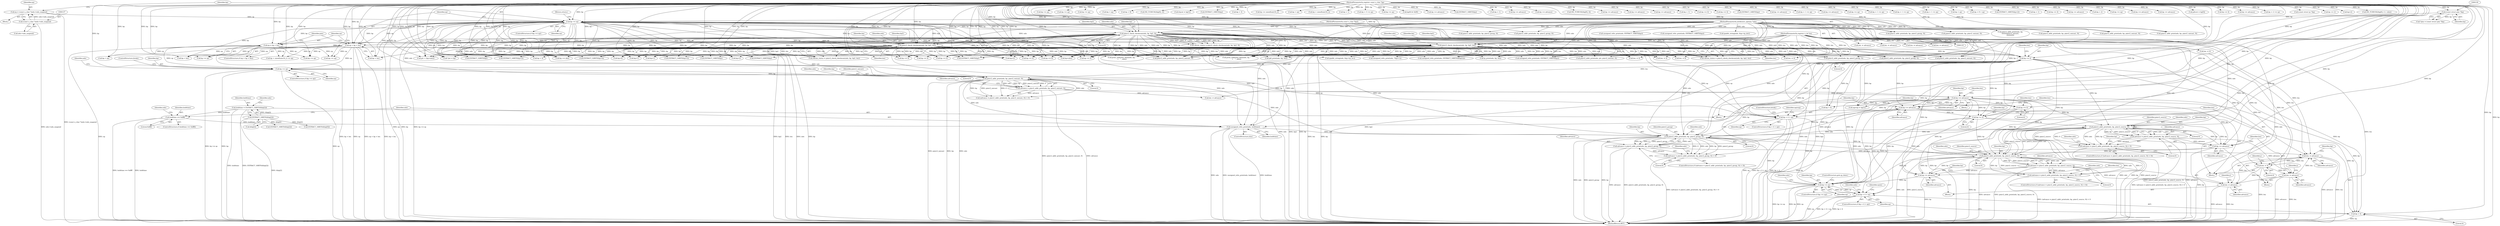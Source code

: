 digraph "0_tcpdump_6fca58f5f9c96749a575f52e20598ad43f5bdf30@pointer" {
"1000867" [label="(Call,bp += advance)"];
"1000853" [label="(Call,advance = pimv2_addr_print(ndo, bp, pimv2_group, 0))"];
"1000855" [label="(Call,pimv2_addr_print(ndo, bp, pimv2_group, 0))"];
"1000935" [label="(Call,pimv2_addr_print(ndo, bp, pimv2_source, 0))"];
"1000120" [label="(MethodParameterIn,netdissect_options *ndo)"];
"1000907" [label="(Call,bp += 4)"];
"1000121" [label="(MethodParameterIn,register const u_char *bp)"];
"1000728" [label="(Call,bp += 4)"];
"1000221" [label="(Call,pimv2_check_checksum(ndo, bp, bp2, len))"];
"1000209" [label="(Call,pimv2_check_checksum(ndo, bp, bp2, 8))"];
"1000142" [label="(Call,bp >= ep)"];
"1000129" [label="(Call,(const struct pim *)bp)"];
"1000134" [label="(Call,ep = (const u_char *)ndo->ndo_snapend)"];
"1000136" [label="(Call,(const u_char *)ndo->ndo_snapend)"];
"1000123" [label="(MethodParameterIn,const u_char *bp2)"];
"1000122" [label="(MethodParameterIn,register u_int len)"];
"1000230" [label="(Call,pimv2_check_checksum(ndo, bp, bp2, len))"];
"1000767" [label="(Call,bp += advance)"];
"1000753" [label="(Call,advance = pimv2_addr_print(ndo, bp, pimv2_unicast, 0))"];
"1000755" [label="(Call,pimv2_addr_print(ndo, bp, pimv2_unicast, 0))"];
"1000743" [label="(Call,bp >= ep)"];
"1000147" [label="(Call,ep > bp + len)"];
"1000152" [label="(Call,ep = bp + len)"];
"1000867" [label="(Call,bp += advance)"];
"1000947" [label="(Call,bp += advance)"];
"1000933" [label="(Call,advance = pimv2_addr_print(ndo, bp, pimv2_source, 0))"];
"1000975" [label="(Call,pimv2_addr_print(ndo, bp, pimv2_source, 0))"];
"1000987" [label="(Call,bp += advance)"];
"1000973" [label="(Call,advance = pimv2_addr_print(ndo, bp, pimv2_source, 0))"];
"1000819" [label="(Call,unsigned_relts_print(ndo, holdtime))"];
"1000811" [label="(Call,holdtime == 0xffff)"];
"1000785" [label="(Call,holdtime = EXTRACT_16BITS(&bp[2]))"];
"1000787" [label="(Call,EXTRACT_16BITS(&bp[2]))"];
"1000839" [label="(Call,bp >= ep)"];
"1000822" [label="(Call,bp += 4)"];
"1000874" [label="(Call,bp + 4 > ep)"];
"1000774" [label="(Call,bp + 4 > ep)"];
"1000852" [label="(Call,(advance = pimv2_addr_print(ndo, bp, pimv2_group, 0)) < 0)"];
"1000875" [label="(Call,bp + 4)"];
"1000932" [label="(Call,(advance = pimv2_addr_print(ndo, bp, pimv2_source, 0)) < 0)"];
"1000972" [label="(Call,(advance = pimv2_addr_print(ndo, bp, pimv2_source, 0)) < 0)"];
"1000990" [label="(Call,len -= advance)"];
"1000870" [label="(Call,len -= advance)"];
"1000910" [label="(Call,len -= 4)"];
"1000950" [label="(Call,len -= advance)"];
"1000668" [label="(Call,pimv2_addr_print(ndo, bp, pimv2_group, 0))"];
"1000404" [label="(Call,EXTRACT_32BITS(bp))"];
"1000939" [label="(Literal,0)"];
"1001418" [label="(Call,bp >= ep)"];
"1000811" [label="(Call,holdtime == 0xffff)"];
"1000228" [label="(Call,cksum_status = pimv2_check_checksum(ndo, bp, bp2, len))"];
"1000767" [label="(Call,bp += advance)"];
"1000810" [label="(ControlStructure,if (holdtime == 0xffff))"];
"1000778" [label="(Identifier,ep)"];
"1000142" [label="(Call,bp >= ep)"];
"1000566" [label="(Call,bp += olen)"];
"1000153" [label="(Identifier,ep)"];
"1000687" [label="(Call,bp >= ep)"];
"1001286" [label="(Call,bp >= ep)"];
"1000613" [label="(Call,ipaddr_string(ndo, &ip->ip_src))"];
"1000549" [label="(Call,print_unknown_data(ndo, bp, \"\n\t    \", olen))"];
"1001298" [label="(Call,pimv2_addr_print(ndo, bp, pimv2_unicast, 0))"];
"1000123" [label="(MethodParameterIn,const u_char *bp2)"];
"1000932" [label="(Call,(advance = pimv2_addr_print(ndo, bp, pimv2_source, 0)) < 0)"];
"1000462" [label="(Call,bp+1)"];
"1000839" [label="(Call,bp >= ep)"];
"1000909" [label="(Literal,4)"];
"1001167" [label="(Call,bp < ep)"];
"1000845" [label="(Identifier,ndo)"];
"1000266" [label="(Call,bp += 4)"];
"1000818" [label="(ControlStructure,else)"];
"1000591" [label="(Call,bp += 8)"];
"1000756" [label="(Identifier,ndo)"];
"1000813" [label="(Literal,0xffff)"];
"1000812" [label="(Identifier,holdtime)"];
"1000754" [label="(Identifier,advance)"];
"1000786" [label="(Identifier,holdtime)"];
"1000759" [label="(Literal,0)"];
"1000875" [label="(Call,bp + 4)"];
"1000785" [label="(Call,holdtime = EXTRACT_16BITS(&bp[2]))"];
"1000987" [label="(Call,bp += advance)"];
"1000886" [label="(Identifier,njoin)"];
"1000471" [label="(Call,unsigned_relts_print(ndo, *(bp+1)))"];
"1000858" [label="(Identifier,pimv2_group)"];
"1000992" [label="(Identifier,advance)"];
"1001066" [label="(Call,pimv2_addr_print(ndo, bp, pimv2_unicast, 0))"];
"1000513" [label="(Call,bp+olen)"];
"1001318" [label="(Call,bp + 8)"];
"1001555" [label="(Call,ND_TCHECK2(bp[0], 2))"];
"1001151" [label="(Call,frpcnt = bp[1])"];
"1000145" [label="(Return,return;)"];
"1001214" [label="(Call,unsigned_relts_print(ndo, EXTRACT_16BITS(bp)))"];
"1000746" [label="(ControlStructure,break;)"];
"1000947" [label="(Call,bp += advance)"];
"1000794" [label="(Identifier,ndo)"];
"1000962" [label="(Block,)"];
"1000824" [label="(Literal,4)"];
"1000978" [label="(Identifier,pimv2_source)"];
"1001016" [label="(Call,EXTRACT_16BITS(bp))"];
"1001398" [label="(Call,bp + 3)"];
"1001018" [label="(Call,bp += sizeof(uint16_t))"];
"1000212" [label="(Identifier,bp2)"];
"1001085" [label="(Call,bp < ep)"];
"1000821" [label="(Identifier,holdtime)"];
"1001005" [label="(Call,bp + sizeof(uint16_t))"];
"1000944" [label="(Identifier,ndo)"];
"1000867" [label="(Call,bp += advance)"];
"1000971" [label="(ControlStructure,if ((advance = pimv2_addr_print(ndo, bp, pimv2_source, 0)) < 0))"];
"1001517" [label="(Call,pimv2_addr_print(ndo, bp, pimv2_group, 0))"];
"1001200" [label="(Call,bp + 1)"];
"1000335" [label="(Call,EXTRACT_16BITS(bp))"];
"1000121" [label="(MethodParameterIn,register const u_char *bp)"];
"1001397" [label="(Call,bp + 3 >= ep)"];
"1000213" [label="(Literal,8)"];
"1000938" [label="(Identifier,pimv2_source)"];
"1001117" [label="(Call,bp >= ep)"];
"1001324" [label="(Call,bp[0] & 0x80)"];
"1000825" [label="(Call,len -= 4)"];
"1000210" [label="(Identifier,ndo)"];
"1000872" [label="(Identifier,advance)"];
"1000975" [label="(Call,pimv2_addr_print(ndo, bp, pimv2_source, 0))"];
"1000990" [label="(Call,len -= advance)"];
"1000868" [label="(Identifier,bp)"];
"1000760" [label="(Literal,0)"];
"1000951" [label="(Identifier,len)"];
"1001195" [label="(Call,bp += advance)"];
"1000922" [label="(Block,)"];
"1001216" [label="(Call,EXTRACT_16BITS(bp))"];
"1000141" [label="(ControlStructure,if (bp >= ep))"];
"1000770" [label="(Call,len -= advance)"];
"1000952" [label="(Identifier,advance)"];
"1000699" [label="(Call,pimv2_addr_print(ndo, bp, pimv2_unicast, 0))"];
"1000779" [label="(ControlStructure,break;)"];
"1000826" [label="(Identifier,len)"];
"1000948" [label="(Identifier,bp)"];
"1001383" [label="(Call,bp + 1)"];
"1000980" [label="(Literal,0)"];
"1001481" [label="(Call,bp += advance)"];
"1000744" [label="(Identifier,bp)"];
"1001282" [label="(Call,len -= advance)"];
"1000820" [label="(Identifier,ndo)"];
"1000129" [label="(Call,(const struct pim *)bp)"];
"1001251" [label="(Call,len -= 4)"];
"1000135" [label="(Identifier,ep)"];
"1000729" [label="(Identifier,bp)"];
"1000491" [label="(Call,bp+2)"];
"1000627" [label="(Call,ip_print(ndo, bp, len))"];
"1000787" [label="(Call,EXTRACT_16BITS(&bp[2]))"];
"1001279" [label="(Call,bp += advance)"];
"1000838" [label="(ControlStructure,if (bp >= ep))"];
"1000233" [label="(Identifier,bp2)"];
"1000219" [label="(Call,cksum_status = pimv2_check_checksum(ndo, bp, bp2, len))"];
"1000147" [label="(Call,ep > bp + len)"];
"1000232" [label="(Identifier,bp)"];
"1000936" [label="(Identifier,ndo)"];
"1000774" [label="(Call,bp + 4 > ep)"];
"1000209" [label="(Call,pimv2_check_checksum(ndo, bp, bp2, 8))"];
"1001360" [label="(Call,bp += 4)"];
"1001469" [label="(Call,pimv2_addr_print(ndo, bp, pimv2_group, 0))"];
"1000222" [label="(Identifier,ndo)"];
"1000991" [label="(Identifier,len)"];
"1000745" [label="(Identifier,ep)"];
"1000652" [label="(Call,len -= 4)"];
"1000768" [label="(Identifier,bp)"];
"1000274" [label="(Call,ND_TCHECK2(bp[0], 4))"];
"1000134" [label="(Call,ep = (const u_char *)ndo->ndo_snapend)"];
"1000711" [label="(Call,bp += advance)"];
"1000683" [label="(Call,len -= advance)"];
"1000984" [label="(Identifier,ndo)"];
"1001078" [label="(Call,bp += advance)"];
"1001506" [label="(Call,bp += advance)"];
"1001004" [label="(Call,bp + sizeof(uint16_t) >= ep)"];
"1000152" [label="(Call,ep = bp + len)"];
"1000575" [label="(Call,bp + 4)"];
"1001037" [label="(Call,bp + 1)"];
"1000721" [label="(Block,)"];
"1001586" [label="(MethodReturn,RET)"];
"1000207" [label="(Call,cksum_status = pimv2_check_checksum(ndo, bp, bp2, 8))"];
"1000910" [label="(Call,len -= 4)"];
"1000633" [label="(Call,ip6_print(ndo, bp, len))"];
"1001494" [label="(Call,pimv2_addr_print(ndo, bp, pimv2_unicast, 0))"];
"1001414" [label="(Call,bp += 4)"];
"1000730" [label="(Literal,4)"];
"1000961" [label="(Identifier,j)"];
"1001407" [label="(Call,unsigned_relts_print(ndo, EXTRACT_16BITS(&bp[2])))"];
"1000234" [label="(Identifier,len)"];
"1000757" [label="(Identifier,bp)"];
"1000823" [label="(Identifier,bp)"];
"1001238" [label="(Call,bp += 4)"];
"1000474" [label="(Call,bp+1)"];
"1000988" [label="(Identifier,bp)"];
"1000771" [label="(Identifier,len)"];
"1000507" [label="(Call,*ptr = bp)"];
"1000143" [label="(Identifier,bp)"];
"1001566" [label="(Call,EXTRACT_16BITS(bp))"];
"1001310" [label="(Call,bp += advance)"];
"1001199" [label="(Call,bp + 1 >= ep)"];
"1000775" [label="(Call,bp + 4)"];
"1001364" [label="(Call,bp >= ep)"];
"1001552" [label="(Call,bp += advance)"];
"1000921" [label="(Identifier,j)"];
"1001054" [label="(Call,bp >= ep)"];
"1000935" [label="(Call,pimv2_addr_print(ndo, bp, pimv2_source, 0))"];
"1000154" [label="(Call,bp + len)"];
"1000882" [label="(Identifier,ndo)"];
"1000656" [label="(Call,bp >= ep)"];
"1000781" [label="(Identifier,ngroup)"];
"1000856" [label="(Identifier,ndo)"];
"1000138" [label="(Call,ndo->ndo_snapend)"];
"1000588" [label="(Call,bp+4)"];
"1000860" [label="(Literal,0)"];
"1001564" [label="(Call,unsigned_relts_print(ndo, EXTRACT_16BITS(bp)))"];
"1000972" [label="(Call,(advance = pimv2_addr_print(ndo, bp, pimv2_source, 0)) < 0)"];
"1000853" [label="(Call,advance = pimv2_addr_print(ndo, bp, pimv2_group, 0))"];
"1000870" [label="(Call,len -= advance)"];
"1000873" [label="(ControlStructure,if (bp + 4 > ep))"];
"1000977" [label="(Identifier,bp)"];
"1000619" [label="(Call,ipaddr_string(ndo, &ip->ip_dst))"];
"1000270" [label="(Call,bp < ep)"];
"1001135" [label="(Call,bp + 1 >= ep)"];
"1001255" [label="(Call,bp >= ep)"];
"1000223" [label="(Identifier,bp)"];
"1000973" [label="(Call,advance = pimv2_addr_print(ndo, bp, pimv2_source, 0))"];
"1001313" [label="(Call,len -= advance)"];
"1000742" [label="(ControlStructure,if (bp >= ep))"];
"1000837" [label="(Block,)"];
"1000741" [label="(Block,)"];
"1000357" [label="(Call,EXTRACT_16BITS(bp))"];
"1000989" [label="(Identifier,advance)"];
"1001382" [label="(Call,bp + 1 >= ep)"];
"1000511" [label="(Call,ptr < (bp+olen))"];
"1000819" [label="(Call,unsigned_relts_print(ndo, holdtime))"];
"1000937" [label="(Identifier,bp)"];
"1000731" [label="(Call,len -= 4)"];
"1000149" [label="(Call,bp + len)"];
"1000211" [label="(Identifier,bp)"];
"1000907" [label="(Call,bp += 4)"];
"1000122" [label="(MethodParameterIn,register u_int len)"];
"1000479" [label="(Call,EXTRACT_16BITS(bp+2))"];
"1000758" [label="(Identifier,pimv2_unicast)"];
"1000933" [label="(Call,advance = pimv2_addr_print(ndo, bp, pimv2_source, 0))"];
"1000780" [label="(Call,ngroup = bp[1])"];
"1001036" [label="(Call,bp + 1 >= ep)"];
"1000333" [label="(Call,unsigned_relts_print(ndo, EXTRACT_16BITS(bp)))"];
"1000225" [label="(Identifier,len)"];
"1001101" [label="(Call,pimv2_addr_print(ndo, bp, pimv2_group, 0))"];
"1000231" [label="(Identifier,ndo)"];
"1000974" [label="(Identifier,advance)"];
"1000878" [label="(Identifier,ep)"];
"1000931" [label="(ControlStructure,if ((advance = pimv2_addr_print(ndo, bp, pimv2_source, 0)) < 0))"];
"1000127" [label="(Call,*pim = (const struct pim *)bp)"];
"1000859" [label="(Literal,0)"];
"1001453" [label="(Call,bp < ep)"];
"1000148" [label="(Identifier,ep)"];
"1001317" [label="(Call,bp + 8 > ep)"];
"1000949" [label="(Identifier,advance)"];
"1000587" [label="(Call,EXTRACT_32BITS(bp+4))"];
"1000146" [label="(ControlStructure,if (ep > bp + len))"];
"1000876" [label="(Identifier,bp)"];
"1000979" [label="(Literal,0)"];
"1000852" [label="(Call,(advance = pimv2_addr_print(ndo, bp, pimv2_group, 0)) < 0)"];
"1000490" [label="(Call,EXTRACT_16BITS(bp+2))"];
"1000361" [label="(Call,EXTRACT_16BITS(bp+2))"];
"1001136" [label="(Call,bp + 1)"];
"1001156" [label="(Call,bp += 4)"];
"1000594" [label="(Call,len -= 8)"];
"1000950" [label="(Call,len -= advance)"];
"1000816" [label="(Identifier,ndo)"];
"1000124" [label="(Block,)"];
"1000841" [label="(Identifier,ep)"];
"1000480" [label="(Call,bp+2)"];
"1000144" [label="(Identifier,ep)"];
"1000680" [label="(Call,bp += advance)"];
"1000894" [label="(Call,EXTRACT_16BITS(&bp[2]))"];
"1000851" [label="(ControlStructure,if ((advance = pimv2_addr_print(ndo, bp, pimv2_group, 0)) < 0))"];
"1000912" [label="(Literal,4)"];
"1000877" [label="(Literal,4)"];
"1000869" [label="(Identifier,advance)"];
"1000871" [label="(Identifier,len)"];
"1000855" [label="(Call,pimv2_addr_print(ndo, bp, pimv2_group, 0))"];
"1001220" [label="(Call,bp + 2)"];
"1000752" [label="(Call,(advance = pimv2_addr_print(ndo, bp, pimv2_unicast, 0)) < 0)"];
"1000136" [label="(Call,(const u_char *)ndo->ndo_snapend)"];
"1000769" [label="(Identifier,advance)"];
"1001023" [label="(Call,bp >= ep)"];
"1000840" [label="(Identifier,bp)"];
"1000874" [label="(Call,bp + 4 > ep)"];
"1000749" [label="(Identifier,ndo)"];
"1000857" [label="(Identifier,bp)"];
"1001529" [label="(Call,bp += advance)"];
"1001113" [label="(Call,bp += advance)"];
"1001183" [label="(Call,pimv2_addr_print(ndo, bp,\n\t\t\t\t\t\t\t\tpimv2_unicast,\n\t\t\t\t\t\t\t\t0))"];
"1000131" [label="(Identifier,bp)"];
"1000755" [label="(Call,pimv2_addr_print(ndo, bp, pimv2_unicast, 0))"];
"1000934" [label="(Identifier,advance)"];
"1001376" [label="(Call,pfxcnt = bp[0])"];
"1001540" [label="(Call,pimv2_addr_print(ndo, bp, pimv2_unicast, 0))"];
"1000221" [label="(Call,pimv2_check_checksum(ndo, bp, bp2, len))"];
"1000230" [label="(Call,pimv2_check_checksum(ndo, bp, bp2, len))"];
"1000864" [label="(Identifier,ndo)"];
"1000313" [label="(Call,bp += 4)"];
"1000728" [label="(Call,bp += 4)"];
"1000911" [label="(Identifier,len)"];
"1000940" [label="(Literal,0)"];
"1001442" [label="(Call,bp += advance)"];
"1000523" [label="(Call,pimv2_addr_print(ndo, ptr, pimv2_unicast, 0))"];
"1000788" [label="(Call,&bp[2])"];
"1001219" [label="(Call,bp + 2 >= ep)"];
"1000743" [label="(Call,bp >= ep)"];
"1000753" [label="(Call,advance = pimv2_addr_print(ndo, bp, pimv2_unicast, 0))"];
"1000561" [label="(Call,print_unknown_data(ndo, bp, \"\n\t    \", olen))"];
"1000732" [label="(Identifier,len)"];
"1000976" [label="(Identifier,ndo)"];
"1000908" [label="(Identifier,bp)"];
"1000120" [label="(MethodParameterIn,netdissect_options *ndo)"];
"1001430" [label="(Call,pimv2_addr_print(ndo, bp, pimv2_unicast, 0))"];
"1000842" [label="(ControlStructure,goto jp_done;)"];
"1000224" [label="(Identifier,bp2)"];
"1000773" [label="(ControlStructure,if (bp + 4 > ep))"];
"1000915" [label="(Identifier,j)"];
"1000599" [label="(Call,(const struct ip *)bp)"];
"1001267" [label="(Call,pimv2_addr_print(ndo, bp, pimv2_group, 0))"];
"1000159" [label="(Identifier,pim)"];
"1000714" [label="(Call,len -= advance)"];
"1000435" [label="(Call,EXTRACT_32BITS(bp))"];
"1000822" [label="(Call,bp += 4)"];
"1001000" [label="(Call,bp += 4)"];
"1001050" [label="(Call,bp += 2)"];
"1001248" [label="(Call,bp += 4)"];
"1000649" [label="(Call,bp += 4)"];
"1000362" [label="(Call,bp+2)"];
"1000293" [label="(Call,ND_TCHECK2(bp[0], 4 + olen))"];
"1000887" [label="(Call,EXTRACT_16BITS(&bp[0]))"];
"1000854" [label="(Identifier,advance)"];
"1000867" -> "1000837"  [label="AST: "];
"1000867" -> "1000869"  [label="CFG: "];
"1000868" -> "1000867"  [label="AST: "];
"1000869" -> "1000867"  [label="AST: "];
"1000871" -> "1000867"  [label="CFG: "];
"1000853" -> "1000867"  [label="DDG: advance"];
"1000855" -> "1000867"  [label="DDG: bp"];
"1000121" -> "1000867"  [label="DDG: bp"];
"1000728" -> "1000867"  [label="DDG: bp"];
"1000767" -> "1000867"  [label="DDG: bp"];
"1000867" -> "1000874"  [label="DDG: bp"];
"1000867" -> "1000875"  [label="DDG: bp"];
"1000867" -> "1000907"  [label="DDG: bp"];
"1000853" -> "1000852"  [label="AST: "];
"1000853" -> "1000855"  [label="CFG: "];
"1000854" -> "1000853"  [label="AST: "];
"1000855" -> "1000853"  [label="AST: "];
"1000860" -> "1000853"  [label="CFG: "];
"1000853" -> "1001586"  [label="DDG: pimv2_addr_print(ndo, bp, pimv2_group, 0)"];
"1000853" -> "1001586"  [label="DDG: advance"];
"1000853" -> "1000852"  [label="DDG: advance"];
"1000855" -> "1000853"  [label="DDG: ndo"];
"1000855" -> "1000853"  [label="DDG: bp"];
"1000855" -> "1000853"  [label="DDG: pimv2_group"];
"1000855" -> "1000853"  [label="DDG: 0"];
"1000853" -> "1000870"  [label="DDG: advance"];
"1000855" -> "1000859"  [label="CFG: "];
"1000856" -> "1000855"  [label="AST: "];
"1000857" -> "1000855"  [label="AST: "];
"1000858" -> "1000855"  [label="AST: "];
"1000859" -> "1000855"  [label="AST: "];
"1000855" -> "1001586"  [label="DDG: pimv2_group"];
"1000855" -> "1001586"  [label="DDG: bp"];
"1000855" -> "1001586"  [label="DDG: ndo"];
"1000855" -> "1000852"  [label="DDG: ndo"];
"1000855" -> "1000852"  [label="DDG: bp"];
"1000855" -> "1000852"  [label="DDG: pimv2_group"];
"1000855" -> "1000852"  [label="DDG: 0"];
"1000935" -> "1000855"  [label="DDG: ndo"];
"1000209" -> "1000855"  [label="DDG: ndo"];
"1000819" -> "1000855"  [label="DDG: ndo"];
"1000221" -> "1000855"  [label="DDG: ndo"];
"1000230" -> "1000855"  [label="DDG: ndo"];
"1000975" -> "1000855"  [label="DDG: ndo"];
"1000755" -> "1000855"  [label="DDG: ndo"];
"1000120" -> "1000855"  [label="DDG: ndo"];
"1000839" -> "1000855"  [label="DDG: bp"];
"1000121" -> "1000855"  [label="DDG: bp"];
"1000728" -> "1000855"  [label="DDG: bp"];
"1000767" -> "1000855"  [label="DDG: bp"];
"1000855" -> "1000935"  [label="DDG: ndo"];
"1000855" -> "1000975"  [label="DDG: ndo"];
"1000935" -> "1000933"  [label="AST: "];
"1000935" -> "1000939"  [label="CFG: "];
"1000936" -> "1000935"  [label="AST: "];
"1000937" -> "1000935"  [label="AST: "];
"1000938" -> "1000935"  [label="AST: "];
"1000939" -> "1000935"  [label="AST: "];
"1000933" -> "1000935"  [label="CFG: "];
"1000935" -> "1001586"  [label="DDG: ndo"];
"1000935" -> "1001586"  [label="DDG: bp"];
"1000935" -> "1001586"  [label="DDG: pimv2_source"];
"1000935" -> "1000932"  [label="DDG: ndo"];
"1000935" -> "1000932"  [label="DDG: bp"];
"1000935" -> "1000932"  [label="DDG: pimv2_source"];
"1000935" -> "1000932"  [label="DDG: 0"];
"1000935" -> "1000933"  [label="DDG: ndo"];
"1000935" -> "1000933"  [label="DDG: bp"];
"1000935" -> "1000933"  [label="DDG: pimv2_source"];
"1000935" -> "1000933"  [label="DDG: 0"];
"1000120" -> "1000935"  [label="DDG: ndo"];
"1000907" -> "1000935"  [label="DDG: bp"];
"1000947" -> "1000935"  [label="DDG: bp"];
"1000121" -> "1000935"  [label="DDG: bp"];
"1000728" -> "1000935"  [label="DDG: bp"];
"1000767" -> "1000935"  [label="DDG: bp"];
"1000975" -> "1000935"  [label="DDG: pimv2_source"];
"1000935" -> "1000947"  [label="DDG: bp"];
"1000935" -> "1000975"  [label="DDG: ndo"];
"1000935" -> "1000975"  [label="DDG: pimv2_source"];
"1000120" -> "1000119"  [label="AST: "];
"1000120" -> "1001586"  [label="DDG: ndo"];
"1000120" -> "1000209"  [label="DDG: ndo"];
"1000120" -> "1000221"  [label="DDG: ndo"];
"1000120" -> "1000230"  [label="DDG: ndo"];
"1000120" -> "1000333"  [label="DDG: ndo"];
"1000120" -> "1000471"  [label="DDG: ndo"];
"1000120" -> "1000523"  [label="DDG: ndo"];
"1000120" -> "1000549"  [label="DDG: ndo"];
"1000120" -> "1000561"  [label="DDG: ndo"];
"1000120" -> "1000613"  [label="DDG: ndo"];
"1000120" -> "1000619"  [label="DDG: ndo"];
"1000120" -> "1000627"  [label="DDG: ndo"];
"1000120" -> "1000633"  [label="DDG: ndo"];
"1000120" -> "1000668"  [label="DDG: ndo"];
"1000120" -> "1000699"  [label="DDG: ndo"];
"1000120" -> "1000755"  [label="DDG: ndo"];
"1000120" -> "1000819"  [label="DDG: ndo"];
"1000120" -> "1000975"  [label="DDG: ndo"];
"1000120" -> "1001066"  [label="DDG: ndo"];
"1000120" -> "1001101"  [label="DDG: ndo"];
"1000120" -> "1001183"  [label="DDG: ndo"];
"1000120" -> "1001214"  [label="DDG: ndo"];
"1000120" -> "1001267"  [label="DDG: ndo"];
"1000120" -> "1001298"  [label="DDG: ndo"];
"1000120" -> "1001407"  [label="DDG: ndo"];
"1000120" -> "1001430"  [label="DDG: ndo"];
"1000120" -> "1001469"  [label="DDG: ndo"];
"1000120" -> "1001494"  [label="DDG: ndo"];
"1000120" -> "1001517"  [label="DDG: ndo"];
"1000120" -> "1001540"  [label="DDG: ndo"];
"1000120" -> "1001564"  [label="DDG: ndo"];
"1000907" -> "1000837"  [label="AST: "];
"1000907" -> "1000909"  [label="CFG: "];
"1000908" -> "1000907"  [label="AST: "];
"1000909" -> "1000907"  [label="AST: "];
"1000911" -> "1000907"  [label="CFG: "];
"1000907" -> "1001586"  [label="DDG: bp"];
"1000907" -> "1000839"  [label="DDG: bp"];
"1000121" -> "1000907"  [label="DDG: bp"];
"1000728" -> "1000907"  [label="DDG: bp"];
"1000767" -> "1000907"  [label="DDG: bp"];
"1000907" -> "1000975"  [label="DDG: bp"];
"1000121" -> "1000119"  [label="AST: "];
"1000121" -> "1001586"  [label="DDG: bp"];
"1000121" -> "1000129"  [label="DDG: bp"];
"1000121" -> "1000142"  [label="DDG: bp"];
"1000121" -> "1000147"  [label="DDG: bp"];
"1000121" -> "1000149"  [label="DDG: bp"];
"1000121" -> "1000152"  [label="DDG: bp"];
"1000121" -> "1000154"  [label="DDG: bp"];
"1000121" -> "1000209"  [label="DDG: bp"];
"1000121" -> "1000221"  [label="DDG: bp"];
"1000121" -> "1000230"  [label="DDG: bp"];
"1000121" -> "1000266"  [label="DDG: bp"];
"1000121" -> "1000270"  [label="DDG: bp"];
"1000121" -> "1000274"  [label="DDG: bp"];
"1000121" -> "1000293"  [label="DDG: bp"];
"1000121" -> "1000313"  [label="DDG: bp"];
"1000121" -> "1000335"  [label="DDG: bp"];
"1000121" -> "1000357"  [label="DDG: bp"];
"1000121" -> "1000361"  [label="DDG: bp"];
"1000121" -> "1000362"  [label="DDG: bp"];
"1000121" -> "1000404"  [label="DDG: bp"];
"1000121" -> "1000435"  [label="DDG: bp"];
"1000121" -> "1000462"  [label="DDG: bp"];
"1000121" -> "1000474"  [label="DDG: bp"];
"1000121" -> "1000479"  [label="DDG: bp"];
"1000121" -> "1000480"  [label="DDG: bp"];
"1000121" -> "1000490"  [label="DDG: bp"];
"1000121" -> "1000491"  [label="DDG: bp"];
"1000121" -> "1000507"  [label="DDG: bp"];
"1000121" -> "1000511"  [label="DDG: bp"];
"1000121" -> "1000513"  [label="DDG: bp"];
"1000121" -> "1000549"  [label="DDG: bp"];
"1000121" -> "1000561"  [label="DDG: bp"];
"1000121" -> "1000566"  [label="DDG: bp"];
"1000121" -> "1000575"  [label="DDG: bp"];
"1000121" -> "1000587"  [label="DDG: bp"];
"1000121" -> "1000588"  [label="DDG: bp"];
"1000121" -> "1000591"  [label="DDG: bp"];
"1000121" -> "1000599"  [label="DDG: bp"];
"1000121" -> "1000627"  [label="DDG: bp"];
"1000121" -> "1000633"  [label="DDG: bp"];
"1000121" -> "1000649"  [label="DDG: bp"];
"1000121" -> "1000656"  [label="DDG: bp"];
"1000121" -> "1000668"  [label="DDG: bp"];
"1000121" -> "1000680"  [label="DDG: bp"];
"1000121" -> "1000687"  [label="DDG: bp"];
"1000121" -> "1000699"  [label="DDG: bp"];
"1000121" -> "1000711"  [label="DDG: bp"];
"1000121" -> "1000728"  [label="DDG: bp"];
"1000121" -> "1000743"  [label="DDG: bp"];
"1000121" -> "1000755"  [label="DDG: bp"];
"1000121" -> "1000767"  [label="DDG: bp"];
"1000121" -> "1000774"  [label="DDG: bp"];
"1000121" -> "1000775"  [label="DDG: bp"];
"1000121" -> "1000780"  [label="DDG: bp"];
"1000121" -> "1000822"  [label="DDG: bp"];
"1000121" -> "1000839"  [label="DDG: bp"];
"1000121" -> "1000874"  [label="DDG: bp"];
"1000121" -> "1000875"  [label="DDG: bp"];
"1000121" -> "1000947"  [label="DDG: bp"];
"1000121" -> "1000975"  [label="DDG: bp"];
"1000121" -> "1000987"  [label="DDG: bp"];
"1000121" -> "1001000"  [label="DDG: bp"];
"1000121" -> "1001004"  [label="DDG: bp"];
"1000121" -> "1001005"  [label="DDG: bp"];
"1000121" -> "1001016"  [label="DDG: bp"];
"1000121" -> "1001018"  [label="DDG: bp"];
"1000121" -> "1001023"  [label="DDG: bp"];
"1000121" -> "1001036"  [label="DDG: bp"];
"1000121" -> "1001037"  [label="DDG: bp"];
"1000121" -> "1001050"  [label="DDG: bp"];
"1000121" -> "1001054"  [label="DDG: bp"];
"1000121" -> "1001066"  [label="DDG: bp"];
"1000121" -> "1001078"  [label="DDG: bp"];
"1000121" -> "1001085"  [label="DDG: bp"];
"1000121" -> "1001101"  [label="DDG: bp"];
"1000121" -> "1001113"  [label="DDG: bp"];
"1000121" -> "1001117"  [label="DDG: bp"];
"1000121" -> "1001135"  [label="DDG: bp"];
"1000121" -> "1001136"  [label="DDG: bp"];
"1000121" -> "1001151"  [label="DDG: bp"];
"1000121" -> "1001156"  [label="DDG: bp"];
"1000121" -> "1001167"  [label="DDG: bp"];
"1000121" -> "1001183"  [label="DDG: bp"];
"1000121" -> "1001195"  [label="DDG: bp"];
"1000121" -> "1001199"  [label="DDG: bp"];
"1000121" -> "1001200"  [label="DDG: bp"];
"1000121" -> "1001216"  [label="DDG: bp"];
"1000121" -> "1001219"  [label="DDG: bp"];
"1000121" -> "1001220"  [label="DDG: bp"];
"1000121" -> "1001238"  [label="DDG: bp"];
"1000121" -> "1001248"  [label="DDG: bp"];
"1000121" -> "1001255"  [label="DDG: bp"];
"1000121" -> "1001267"  [label="DDG: bp"];
"1000121" -> "1001279"  [label="DDG: bp"];
"1000121" -> "1001286"  [label="DDG: bp"];
"1000121" -> "1001298"  [label="DDG: bp"];
"1000121" -> "1001310"  [label="DDG: bp"];
"1000121" -> "1001317"  [label="DDG: bp"];
"1000121" -> "1001318"  [label="DDG: bp"];
"1000121" -> "1001324"  [label="DDG: bp"];
"1000121" -> "1001360"  [label="DDG: bp"];
"1000121" -> "1001364"  [label="DDG: bp"];
"1000121" -> "1001376"  [label="DDG: bp"];
"1000121" -> "1001382"  [label="DDG: bp"];
"1000121" -> "1001383"  [label="DDG: bp"];
"1000121" -> "1001397"  [label="DDG: bp"];
"1000121" -> "1001398"  [label="DDG: bp"];
"1000121" -> "1001414"  [label="DDG: bp"];
"1000121" -> "1001418"  [label="DDG: bp"];
"1000121" -> "1001430"  [label="DDG: bp"];
"1000121" -> "1001442"  [label="DDG: bp"];
"1000121" -> "1001453"  [label="DDG: bp"];
"1000121" -> "1001469"  [label="DDG: bp"];
"1000121" -> "1001481"  [label="DDG: bp"];
"1000121" -> "1001494"  [label="DDG: bp"];
"1000121" -> "1001506"  [label="DDG: bp"];
"1000121" -> "1001517"  [label="DDG: bp"];
"1000121" -> "1001529"  [label="DDG: bp"];
"1000121" -> "1001540"  [label="DDG: bp"];
"1000121" -> "1001552"  [label="DDG: bp"];
"1000121" -> "1001555"  [label="DDG: bp"];
"1000121" -> "1001566"  [label="DDG: bp"];
"1000728" -> "1000721"  [label="AST: "];
"1000728" -> "1000730"  [label="CFG: "];
"1000729" -> "1000728"  [label="AST: "];
"1000730" -> "1000728"  [label="AST: "];
"1000732" -> "1000728"  [label="CFG: "];
"1000221" -> "1000728"  [label="DDG: bp"];
"1000230" -> "1000728"  [label="DDG: bp"];
"1000209" -> "1000728"  [label="DDG: bp"];
"1000142" -> "1000728"  [label="DDG: bp"];
"1000728" -> "1000743"  [label="DDG: bp"];
"1000728" -> "1000774"  [label="DDG: bp"];
"1000728" -> "1000775"  [label="DDG: bp"];
"1000728" -> "1000780"  [label="DDG: bp"];
"1000728" -> "1000822"  [label="DDG: bp"];
"1000728" -> "1000839"  [label="DDG: bp"];
"1000728" -> "1000874"  [label="DDG: bp"];
"1000728" -> "1000875"  [label="DDG: bp"];
"1000728" -> "1000947"  [label="DDG: bp"];
"1000728" -> "1000975"  [label="DDG: bp"];
"1000728" -> "1000987"  [label="DDG: bp"];
"1000221" -> "1000219"  [label="AST: "];
"1000221" -> "1000225"  [label="CFG: "];
"1000222" -> "1000221"  [label="AST: "];
"1000223" -> "1000221"  [label="AST: "];
"1000224" -> "1000221"  [label="AST: "];
"1000225" -> "1000221"  [label="AST: "];
"1000219" -> "1000221"  [label="CFG: "];
"1000221" -> "1001586"  [label="DDG: len"];
"1000221" -> "1001586"  [label="DDG: bp"];
"1000221" -> "1001586"  [label="DDG: ndo"];
"1000221" -> "1001586"  [label="DDG: bp2"];
"1000221" -> "1000219"  [label="DDG: ndo"];
"1000221" -> "1000219"  [label="DDG: bp"];
"1000221" -> "1000219"  [label="DDG: bp2"];
"1000221" -> "1000219"  [label="DDG: len"];
"1000209" -> "1000221"  [label="DDG: ndo"];
"1000209" -> "1000221"  [label="DDG: bp"];
"1000209" -> "1000221"  [label="DDG: bp2"];
"1000123" -> "1000221"  [label="DDG: bp2"];
"1000122" -> "1000221"  [label="DDG: len"];
"1000221" -> "1000266"  [label="DDG: bp"];
"1000221" -> "1000333"  [label="DDG: ndo"];
"1000221" -> "1000335"  [label="DDG: bp"];
"1000221" -> "1000357"  [label="DDG: bp"];
"1000221" -> "1000404"  [label="DDG: bp"];
"1000221" -> "1000435"  [label="DDG: bp"];
"1000221" -> "1000462"  [label="DDG: bp"];
"1000221" -> "1000471"  [label="DDG: ndo"];
"1000221" -> "1000474"  [label="DDG: bp"];
"1000221" -> "1000479"  [label="DDG: bp"];
"1000221" -> "1000480"  [label="DDG: bp"];
"1000221" -> "1000490"  [label="DDG: bp"];
"1000221" -> "1000491"  [label="DDG: bp"];
"1000221" -> "1000507"  [label="DDG: bp"];
"1000221" -> "1000511"  [label="DDG: bp"];
"1000221" -> "1000513"  [label="DDG: bp"];
"1000221" -> "1000523"  [label="DDG: ndo"];
"1000221" -> "1000549"  [label="DDG: ndo"];
"1000221" -> "1000549"  [label="DDG: bp"];
"1000221" -> "1000561"  [label="DDG: ndo"];
"1000221" -> "1000561"  [label="DDG: bp"];
"1000221" -> "1000566"  [label="DDG: bp"];
"1000221" -> "1000575"  [label="DDG: bp"];
"1000221" -> "1000587"  [label="DDG: bp"];
"1000221" -> "1000588"  [label="DDG: bp"];
"1000221" -> "1000591"  [label="DDG: bp"];
"1000221" -> "1000594"  [label="DDG: len"];
"1000221" -> "1000613"  [label="DDG: ndo"];
"1000221" -> "1000627"  [label="DDG: ndo"];
"1000221" -> "1000627"  [label="DDG: bp"];
"1000221" -> "1000627"  [label="DDG: len"];
"1000221" -> "1000633"  [label="DDG: ndo"];
"1000221" -> "1000633"  [label="DDG: bp"];
"1000221" -> "1000633"  [label="DDG: len"];
"1000221" -> "1000649"  [label="DDG: bp"];
"1000221" -> "1000652"  [label="DDG: len"];
"1000221" -> "1000668"  [label="DDG: ndo"];
"1000221" -> "1000731"  [label="DDG: len"];
"1000221" -> "1000755"  [label="DDG: ndo"];
"1000221" -> "1000819"  [label="DDG: ndo"];
"1000221" -> "1001000"  [label="DDG: bp"];
"1000221" -> "1001066"  [label="DDG: ndo"];
"1000221" -> "1001248"  [label="DDG: bp"];
"1000221" -> "1001251"  [label="DDG: len"];
"1000221" -> "1001267"  [label="DDG: ndo"];
"1000221" -> "1001360"  [label="DDG: bp"];
"1000221" -> "1001407"  [label="DDG: ndo"];
"1000221" -> "1001494"  [label="DDG: ndo"];
"1000221" -> "1001494"  [label="DDG: bp"];
"1000209" -> "1000207"  [label="AST: "];
"1000209" -> "1000213"  [label="CFG: "];
"1000210" -> "1000209"  [label="AST: "];
"1000211" -> "1000209"  [label="AST: "];
"1000212" -> "1000209"  [label="AST: "];
"1000213" -> "1000209"  [label="AST: "];
"1000207" -> "1000209"  [label="CFG: "];
"1000209" -> "1001586"  [label="DDG: ndo"];
"1000209" -> "1001586"  [label="DDG: bp2"];
"1000209" -> "1001586"  [label="DDG: bp"];
"1000209" -> "1000207"  [label="DDG: ndo"];
"1000209" -> "1000207"  [label="DDG: bp"];
"1000209" -> "1000207"  [label="DDG: bp2"];
"1000209" -> "1000207"  [label="DDG: 8"];
"1000142" -> "1000209"  [label="DDG: bp"];
"1000123" -> "1000209"  [label="DDG: bp2"];
"1000209" -> "1000266"  [label="DDG: bp"];
"1000209" -> "1000333"  [label="DDG: ndo"];
"1000209" -> "1000335"  [label="DDG: bp"];
"1000209" -> "1000357"  [label="DDG: bp"];
"1000209" -> "1000404"  [label="DDG: bp"];
"1000209" -> "1000435"  [label="DDG: bp"];
"1000209" -> "1000462"  [label="DDG: bp"];
"1000209" -> "1000471"  [label="DDG: ndo"];
"1000209" -> "1000474"  [label="DDG: bp"];
"1000209" -> "1000479"  [label="DDG: bp"];
"1000209" -> "1000480"  [label="DDG: bp"];
"1000209" -> "1000490"  [label="DDG: bp"];
"1000209" -> "1000491"  [label="DDG: bp"];
"1000209" -> "1000507"  [label="DDG: bp"];
"1000209" -> "1000511"  [label="DDG: bp"];
"1000209" -> "1000513"  [label="DDG: bp"];
"1000209" -> "1000523"  [label="DDG: ndo"];
"1000209" -> "1000549"  [label="DDG: ndo"];
"1000209" -> "1000549"  [label="DDG: bp"];
"1000209" -> "1000561"  [label="DDG: ndo"];
"1000209" -> "1000561"  [label="DDG: bp"];
"1000209" -> "1000566"  [label="DDG: bp"];
"1000209" -> "1000575"  [label="DDG: bp"];
"1000209" -> "1000587"  [label="DDG: bp"];
"1000209" -> "1000588"  [label="DDG: bp"];
"1000209" -> "1000591"  [label="DDG: bp"];
"1000209" -> "1000613"  [label="DDG: ndo"];
"1000209" -> "1000627"  [label="DDG: ndo"];
"1000209" -> "1000627"  [label="DDG: bp"];
"1000209" -> "1000633"  [label="DDG: ndo"];
"1000209" -> "1000633"  [label="DDG: bp"];
"1000209" -> "1000649"  [label="DDG: bp"];
"1000209" -> "1000668"  [label="DDG: ndo"];
"1000209" -> "1000755"  [label="DDG: ndo"];
"1000209" -> "1000819"  [label="DDG: ndo"];
"1000209" -> "1001000"  [label="DDG: bp"];
"1000209" -> "1001066"  [label="DDG: ndo"];
"1000209" -> "1001248"  [label="DDG: bp"];
"1000209" -> "1001267"  [label="DDG: ndo"];
"1000209" -> "1001360"  [label="DDG: bp"];
"1000209" -> "1001407"  [label="DDG: ndo"];
"1000209" -> "1001494"  [label="DDG: ndo"];
"1000209" -> "1001494"  [label="DDG: bp"];
"1000142" -> "1000141"  [label="AST: "];
"1000142" -> "1000144"  [label="CFG: "];
"1000143" -> "1000142"  [label="AST: "];
"1000144" -> "1000142"  [label="AST: "];
"1000145" -> "1000142"  [label="CFG: "];
"1000148" -> "1000142"  [label="CFG: "];
"1000142" -> "1001586"  [label="DDG: bp >= ep"];
"1000142" -> "1001586"  [label="DDG: ep"];
"1000142" -> "1001586"  [label="DDG: bp"];
"1000129" -> "1000142"  [label="DDG: bp"];
"1000134" -> "1000142"  [label="DDG: ep"];
"1000142" -> "1000147"  [label="DDG: ep"];
"1000142" -> "1000147"  [label="DDG: bp"];
"1000142" -> "1000149"  [label="DDG: bp"];
"1000142" -> "1000152"  [label="DDG: bp"];
"1000142" -> "1000154"  [label="DDG: bp"];
"1000142" -> "1000230"  [label="DDG: bp"];
"1000142" -> "1000266"  [label="DDG: bp"];
"1000142" -> "1000335"  [label="DDG: bp"];
"1000142" -> "1000357"  [label="DDG: bp"];
"1000142" -> "1000404"  [label="DDG: bp"];
"1000142" -> "1000435"  [label="DDG: bp"];
"1000142" -> "1000462"  [label="DDG: bp"];
"1000142" -> "1000474"  [label="DDG: bp"];
"1000142" -> "1000479"  [label="DDG: bp"];
"1000142" -> "1000480"  [label="DDG: bp"];
"1000142" -> "1000490"  [label="DDG: bp"];
"1000142" -> "1000491"  [label="DDG: bp"];
"1000142" -> "1000507"  [label="DDG: bp"];
"1000142" -> "1000511"  [label="DDG: bp"];
"1000142" -> "1000513"  [label="DDG: bp"];
"1000142" -> "1000549"  [label="DDG: bp"];
"1000142" -> "1000561"  [label="DDG: bp"];
"1000142" -> "1000566"  [label="DDG: bp"];
"1000142" -> "1000575"  [label="DDG: bp"];
"1000142" -> "1000587"  [label="DDG: bp"];
"1000142" -> "1000588"  [label="DDG: bp"];
"1000142" -> "1000591"  [label="DDG: bp"];
"1000142" -> "1000627"  [label="DDG: bp"];
"1000142" -> "1000633"  [label="DDG: bp"];
"1000142" -> "1000649"  [label="DDG: bp"];
"1000142" -> "1001000"  [label="DDG: bp"];
"1000142" -> "1001248"  [label="DDG: bp"];
"1000142" -> "1001360"  [label="DDG: bp"];
"1000142" -> "1001494"  [label="DDG: bp"];
"1000129" -> "1000127"  [label="AST: "];
"1000129" -> "1000131"  [label="CFG: "];
"1000130" -> "1000129"  [label="AST: "];
"1000131" -> "1000129"  [label="AST: "];
"1000127" -> "1000129"  [label="CFG: "];
"1000129" -> "1000127"  [label="DDG: bp"];
"1000134" -> "1000124"  [label="AST: "];
"1000134" -> "1000136"  [label="CFG: "];
"1000135" -> "1000134"  [label="AST: "];
"1000136" -> "1000134"  [label="AST: "];
"1000143" -> "1000134"  [label="CFG: "];
"1000134" -> "1001586"  [label="DDG: (const u_char *)ndo->ndo_snapend"];
"1000136" -> "1000134"  [label="DDG: ndo->ndo_snapend"];
"1000136" -> "1000138"  [label="CFG: "];
"1000137" -> "1000136"  [label="AST: "];
"1000138" -> "1000136"  [label="AST: "];
"1000136" -> "1001586"  [label="DDG: ndo->ndo_snapend"];
"1000123" -> "1000119"  [label="AST: "];
"1000123" -> "1001586"  [label="DDG: bp2"];
"1000123" -> "1000230"  [label="DDG: bp2"];
"1000122" -> "1000119"  [label="AST: "];
"1000122" -> "1001586"  [label="DDG: len"];
"1000122" -> "1000147"  [label="DDG: len"];
"1000122" -> "1000149"  [label="DDG: len"];
"1000122" -> "1000152"  [label="DDG: len"];
"1000122" -> "1000154"  [label="DDG: len"];
"1000122" -> "1000230"  [label="DDG: len"];
"1000122" -> "1000594"  [label="DDG: len"];
"1000122" -> "1000627"  [label="DDG: len"];
"1000122" -> "1000633"  [label="DDG: len"];
"1000122" -> "1000652"  [label="DDG: len"];
"1000122" -> "1000683"  [label="DDG: len"];
"1000122" -> "1000714"  [label="DDG: len"];
"1000122" -> "1000731"  [label="DDG: len"];
"1000122" -> "1000770"  [label="DDG: len"];
"1000122" -> "1000825"  [label="DDG: len"];
"1000122" -> "1000870"  [label="DDG: len"];
"1000122" -> "1000910"  [label="DDG: len"];
"1000122" -> "1000950"  [label="DDG: len"];
"1000122" -> "1000990"  [label="DDG: len"];
"1000122" -> "1001251"  [label="DDG: len"];
"1000122" -> "1001282"  [label="DDG: len"];
"1000122" -> "1001313"  [label="DDG: len"];
"1000230" -> "1000228"  [label="AST: "];
"1000230" -> "1000234"  [label="CFG: "];
"1000231" -> "1000230"  [label="AST: "];
"1000232" -> "1000230"  [label="AST: "];
"1000233" -> "1000230"  [label="AST: "];
"1000234" -> "1000230"  [label="AST: "];
"1000228" -> "1000230"  [label="CFG: "];
"1000230" -> "1001586"  [label="DDG: bp2"];
"1000230" -> "1001586"  [label="DDG: ndo"];
"1000230" -> "1001586"  [label="DDG: bp"];
"1000230" -> "1001586"  [label="DDG: len"];
"1000230" -> "1000228"  [label="DDG: ndo"];
"1000230" -> "1000228"  [label="DDG: bp"];
"1000230" -> "1000228"  [label="DDG: bp2"];
"1000230" -> "1000228"  [label="DDG: len"];
"1000230" -> "1000266"  [label="DDG: bp"];
"1000230" -> "1000333"  [label="DDG: ndo"];
"1000230" -> "1000335"  [label="DDG: bp"];
"1000230" -> "1000357"  [label="DDG: bp"];
"1000230" -> "1000404"  [label="DDG: bp"];
"1000230" -> "1000435"  [label="DDG: bp"];
"1000230" -> "1000462"  [label="DDG: bp"];
"1000230" -> "1000471"  [label="DDG: ndo"];
"1000230" -> "1000474"  [label="DDG: bp"];
"1000230" -> "1000479"  [label="DDG: bp"];
"1000230" -> "1000480"  [label="DDG: bp"];
"1000230" -> "1000490"  [label="DDG: bp"];
"1000230" -> "1000491"  [label="DDG: bp"];
"1000230" -> "1000507"  [label="DDG: bp"];
"1000230" -> "1000511"  [label="DDG: bp"];
"1000230" -> "1000513"  [label="DDG: bp"];
"1000230" -> "1000523"  [label="DDG: ndo"];
"1000230" -> "1000549"  [label="DDG: ndo"];
"1000230" -> "1000549"  [label="DDG: bp"];
"1000230" -> "1000561"  [label="DDG: ndo"];
"1000230" -> "1000561"  [label="DDG: bp"];
"1000230" -> "1000566"  [label="DDG: bp"];
"1000230" -> "1000575"  [label="DDG: bp"];
"1000230" -> "1000587"  [label="DDG: bp"];
"1000230" -> "1000588"  [label="DDG: bp"];
"1000230" -> "1000591"  [label="DDG: bp"];
"1000230" -> "1000594"  [label="DDG: len"];
"1000230" -> "1000613"  [label="DDG: ndo"];
"1000230" -> "1000627"  [label="DDG: ndo"];
"1000230" -> "1000627"  [label="DDG: bp"];
"1000230" -> "1000627"  [label="DDG: len"];
"1000230" -> "1000633"  [label="DDG: ndo"];
"1000230" -> "1000633"  [label="DDG: bp"];
"1000230" -> "1000633"  [label="DDG: len"];
"1000230" -> "1000649"  [label="DDG: bp"];
"1000230" -> "1000652"  [label="DDG: len"];
"1000230" -> "1000668"  [label="DDG: ndo"];
"1000230" -> "1000731"  [label="DDG: len"];
"1000230" -> "1000755"  [label="DDG: ndo"];
"1000230" -> "1000819"  [label="DDG: ndo"];
"1000230" -> "1001000"  [label="DDG: bp"];
"1000230" -> "1001066"  [label="DDG: ndo"];
"1000230" -> "1001248"  [label="DDG: bp"];
"1000230" -> "1001251"  [label="DDG: len"];
"1000230" -> "1001267"  [label="DDG: ndo"];
"1000230" -> "1001360"  [label="DDG: bp"];
"1000230" -> "1001407"  [label="DDG: ndo"];
"1000230" -> "1001494"  [label="DDG: ndo"];
"1000230" -> "1001494"  [label="DDG: bp"];
"1000767" -> "1000741"  [label="AST: "];
"1000767" -> "1000769"  [label="CFG: "];
"1000768" -> "1000767"  [label="AST: "];
"1000769" -> "1000767"  [label="AST: "];
"1000771" -> "1000767"  [label="CFG: "];
"1000753" -> "1000767"  [label="DDG: advance"];
"1000755" -> "1000767"  [label="DDG: bp"];
"1000767" -> "1000774"  [label="DDG: bp"];
"1000767" -> "1000775"  [label="DDG: bp"];
"1000767" -> "1000780"  [label="DDG: bp"];
"1000767" -> "1000822"  [label="DDG: bp"];
"1000767" -> "1000839"  [label="DDG: bp"];
"1000767" -> "1000874"  [label="DDG: bp"];
"1000767" -> "1000875"  [label="DDG: bp"];
"1000767" -> "1000947"  [label="DDG: bp"];
"1000767" -> "1000975"  [label="DDG: bp"];
"1000767" -> "1000987"  [label="DDG: bp"];
"1000753" -> "1000752"  [label="AST: "];
"1000753" -> "1000755"  [label="CFG: "];
"1000754" -> "1000753"  [label="AST: "];
"1000755" -> "1000753"  [label="AST: "];
"1000760" -> "1000753"  [label="CFG: "];
"1000753" -> "1001586"  [label="DDG: advance"];
"1000753" -> "1001586"  [label="DDG: pimv2_addr_print(ndo, bp, pimv2_unicast, 0)"];
"1000753" -> "1000752"  [label="DDG: advance"];
"1000755" -> "1000753"  [label="DDG: ndo"];
"1000755" -> "1000753"  [label="DDG: bp"];
"1000755" -> "1000753"  [label="DDG: pimv2_unicast"];
"1000755" -> "1000753"  [label="DDG: 0"];
"1000753" -> "1000770"  [label="DDG: advance"];
"1000755" -> "1000759"  [label="CFG: "];
"1000756" -> "1000755"  [label="AST: "];
"1000757" -> "1000755"  [label="AST: "];
"1000758" -> "1000755"  [label="AST: "];
"1000759" -> "1000755"  [label="AST: "];
"1000755" -> "1001586"  [label="DDG: bp"];
"1000755" -> "1001586"  [label="DDG: pimv2_unicast"];
"1000755" -> "1001586"  [label="DDG: ndo"];
"1000755" -> "1000752"  [label="DDG: ndo"];
"1000755" -> "1000752"  [label="DDG: bp"];
"1000755" -> "1000752"  [label="DDG: pimv2_unicast"];
"1000755" -> "1000752"  [label="DDG: 0"];
"1000743" -> "1000755"  [label="DDG: bp"];
"1000755" -> "1000819"  [label="DDG: ndo"];
"1000743" -> "1000742"  [label="AST: "];
"1000743" -> "1000745"  [label="CFG: "];
"1000744" -> "1000743"  [label="AST: "];
"1000745" -> "1000743"  [label="AST: "];
"1000746" -> "1000743"  [label="CFG: "];
"1000749" -> "1000743"  [label="CFG: "];
"1000743" -> "1001586"  [label="DDG: bp"];
"1000743" -> "1001586"  [label="DDG: ep"];
"1000743" -> "1001586"  [label="DDG: bp >= ep"];
"1000147" -> "1000743"  [label="DDG: ep"];
"1000152" -> "1000743"  [label="DDG: ep"];
"1000743" -> "1000774"  [label="DDG: ep"];
"1000147" -> "1000146"  [label="AST: "];
"1000147" -> "1000149"  [label="CFG: "];
"1000148" -> "1000147"  [label="AST: "];
"1000149" -> "1000147"  [label="AST: "];
"1000153" -> "1000147"  [label="CFG: "];
"1000159" -> "1000147"  [label="CFG: "];
"1000147" -> "1001586"  [label="DDG: bp + len"];
"1000147" -> "1001586"  [label="DDG: ep"];
"1000147" -> "1001586"  [label="DDG: ep > bp + len"];
"1000147" -> "1000270"  [label="DDG: ep"];
"1000147" -> "1000656"  [label="DDG: ep"];
"1000147" -> "1000774"  [label="DDG: ep"];
"1000147" -> "1001004"  [label="DDG: ep"];
"1000147" -> "1001255"  [label="DDG: ep"];
"1000147" -> "1001364"  [label="DDG: ep"];
"1000152" -> "1000146"  [label="AST: "];
"1000152" -> "1000154"  [label="CFG: "];
"1000153" -> "1000152"  [label="AST: "];
"1000154" -> "1000152"  [label="AST: "];
"1000159" -> "1000152"  [label="CFG: "];
"1000152" -> "1001586"  [label="DDG: ep"];
"1000152" -> "1001586"  [label="DDG: bp + len"];
"1000152" -> "1000270"  [label="DDG: ep"];
"1000152" -> "1000656"  [label="DDG: ep"];
"1000152" -> "1000774"  [label="DDG: ep"];
"1000152" -> "1001004"  [label="DDG: ep"];
"1000152" -> "1001255"  [label="DDG: ep"];
"1000152" -> "1001364"  [label="DDG: ep"];
"1000947" -> "1000922"  [label="AST: "];
"1000947" -> "1000949"  [label="CFG: "];
"1000948" -> "1000947"  [label="AST: "];
"1000949" -> "1000947"  [label="AST: "];
"1000951" -> "1000947"  [label="CFG: "];
"1000947" -> "1001586"  [label="DDG: bp"];
"1000947" -> "1000839"  [label="DDG: bp"];
"1000933" -> "1000947"  [label="DDG: advance"];
"1000947" -> "1000975"  [label="DDG: bp"];
"1000933" -> "1000932"  [label="AST: "];
"1000934" -> "1000933"  [label="AST: "];
"1000940" -> "1000933"  [label="CFG: "];
"1000933" -> "1001586"  [label="DDG: pimv2_addr_print(ndo, bp, pimv2_source, 0)"];
"1000933" -> "1001586"  [label="DDG: advance"];
"1000933" -> "1000932"  [label="DDG: advance"];
"1000933" -> "1000950"  [label="DDG: advance"];
"1000975" -> "1000973"  [label="AST: "];
"1000975" -> "1000979"  [label="CFG: "];
"1000976" -> "1000975"  [label="AST: "];
"1000977" -> "1000975"  [label="AST: "];
"1000978" -> "1000975"  [label="AST: "];
"1000979" -> "1000975"  [label="AST: "];
"1000973" -> "1000975"  [label="CFG: "];
"1000975" -> "1001586"  [label="DDG: bp"];
"1000975" -> "1001586"  [label="DDG: ndo"];
"1000975" -> "1001586"  [label="DDG: pimv2_source"];
"1000975" -> "1000972"  [label="DDG: ndo"];
"1000975" -> "1000972"  [label="DDG: bp"];
"1000975" -> "1000972"  [label="DDG: pimv2_source"];
"1000975" -> "1000972"  [label="DDG: 0"];
"1000975" -> "1000973"  [label="DDG: ndo"];
"1000975" -> "1000973"  [label="DDG: bp"];
"1000975" -> "1000973"  [label="DDG: pimv2_source"];
"1000975" -> "1000973"  [label="DDG: 0"];
"1000987" -> "1000975"  [label="DDG: bp"];
"1000975" -> "1000987"  [label="DDG: bp"];
"1000987" -> "1000962"  [label="AST: "];
"1000987" -> "1000989"  [label="CFG: "];
"1000988" -> "1000987"  [label="AST: "];
"1000989" -> "1000987"  [label="AST: "];
"1000991" -> "1000987"  [label="CFG: "];
"1000987" -> "1001586"  [label="DDG: bp"];
"1000987" -> "1000839"  [label="DDG: bp"];
"1000973" -> "1000987"  [label="DDG: advance"];
"1000973" -> "1000972"  [label="AST: "];
"1000974" -> "1000973"  [label="AST: "];
"1000980" -> "1000973"  [label="CFG: "];
"1000973" -> "1001586"  [label="DDG: advance"];
"1000973" -> "1001586"  [label="DDG: pimv2_addr_print(ndo, bp, pimv2_source, 0)"];
"1000973" -> "1000972"  [label="DDG: advance"];
"1000973" -> "1000990"  [label="DDG: advance"];
"1000819" -> "1000818"  [label="AST: "];
"1000819" -> "1000821"  [label="CFG: "];
"1000820" -> "1000819"  [label="AST: "];
"1000821" -> "1000819"  [label="AST: "];
"1000823" -> "1000819"  [label="CFG: "];
"1000819" -> "1001586"  [label="DDG: ndo"];
"1000819" -> "1001586"  [label="DDG: unsigned_relts_print(ndo, holdtime)"];
"1000819" -> "1001586"  [label="DDG: holdtime"];
"1000811" -> "1000819"  [label="DDG: holdtime"];
"1000811" -> "1000810"  [label="AST: "];
"1000811" -> "1000813"  [label="CFG: "];
"1000812" -> "1000811"  [label="AST: "];
"1000813" -> "1000811"  [label="AST: "];
"1000816" -> "1000811"  [label="CFG: "];
"1000820" -> "1000811"  [label="CFG: "];
"1000811" -> "1001586"  [label="DDG: holdtime == 0xffff"];
"1000811" -> "1001586"  [label="DDG: holdtime"];
"1000785" -> "1000811"  [label="DDG: holdtime"];
"1000785" -> "1000721"  [label="AST: "];
"1000785" -> "1000787"  [label="CFG: "];
"1000786" -> "1000785"  [label="AST: "];
"1000787" -> "1000785"  [label="AST: "];
"1000794" -> "1000785"  [label="CFG: "];
"1000785" -> "1001586"  [label="DDG: holdtime"];
"1000785" -> "1001586"  [label="DDG: EXTRACT_16BITS(&bp[2])"];
"1000787" -> "1000785"  [label="DDG: &bp[2]"];
"1000787" -> "1000788"  [label="CFG: "];
"1000788" -> "1000787"  [label="AST: "];
"1000787" -> "1001586"  [label="DDG: &bp[2]"];
"1000787" -> "1000887"  [label="DDG: &bp[2]"];
"1000787" -> "1000894"  [label="DDG: &bp[2]"];
"1000839" -> "1000838"  [label="AST: "];
"1000839" -> "1000841"  [label="CFG: "];
"1000840" -> "1000839"  [label="AST: "];
"1000841" -> "1000839"  [label="AST: "];
"1000842" -> "1000839"  [label="CFG: "];
"1000845" -> "1000839"  [label="CFG: "];
"1000839" -> "1001586"  [label="DDG: bp >= ep"];
"1000839" -> "1001586"  [label="DDG: bp"];
"1000839" -> "1001586"  [label="DDG: ep"];
"1000822" -> "1000839"  [label="DDG: bp"];
"1000874" -> "1000839"  [label="DDG: ep"];
"1000774" -> "1000839"  [label="DDG: ep"];
"1000839" -> "1000874"  [label="DDG: ep"];
"1000822" -> "1000721"  [label="AST: "];
"1000822" -> "1000824"  [label="CFG: "];
"1000823" -> "1000822"  [label="AST: "];
"1000824" -> "1000822"  [label="AST: "];
"1000826" -> "1000822"  [label="CFG: "];
"1000822" -> "1001586"  [label="DDG: bp"];
"1000874" -> "1000873"  [label="AST: "];
"1000874" -> "1000878"  [label="CFG: "];
"1000875" -> "1000874"  [label="AST: "];
"1000878" -> "1000874"  [label="AST: "];
"1000882" -> "1000874"  [label="CFG: "];
"1000886" -> "1000874"  [label="CFG: "];
"1000874" -> "1001586"  [label="DDG: ep"];
"1000874" -> "1001586"  [label="DDG: bp + 4 > ep"];
"1000874" -> "1001586"  [label="DDG: bp + 4"];
"1000774" -> "1000773"  [label="AST: "];
"1000774" -> "1000778"  [label="CFG: "];
"1000775" -> "1000774"  [label="AST: "];
"1000778" -> "1000774"  [label="AST: "];
"1000779" -> "1000774"  [label="CFG: "];
"1000781" -> "1000774"  [label="CFG: "];
"1000774" -> "1001586"  [label="DDG: bp + 4 > ep"];
"1000774" -> "1001586"  [label="DDG: ep"];
"1000774" -> "1001586"  [label="DDG: bp + 4"];
"1000852" -> "1000851"  [label="AST: "];
"1000852" -> "1000860"  [label="CFG: "];
"1000860" -> "1000852"  [label="AST: "];
"1000864" -> "1000852"  [label="CFG: "];
"1000868" -> "1000852"  [label="CFG: "];
"1000852" -> "1001586"  [label="DDG: (advance = pimv2_addr_print(ndo, bp, pimv2_group, 0)) < 0"];
"1000875" -> "1000877"  [label="CFG: "];
"1000876" -> "1000875"  [label="AST: "];
"1000877" -> "1000875"  [label="AST: "];
"1000878" -> "1000875"  [label="CFG: "];
"1000875" -> "1001586"  [label="DDG: bp"];
"1000932" -> "1000931"  [label="AST: "];
"1000932" -> "1000940"  [label="CFG: "];
"1000940" -> "1000932"  [label="AST: "];
"1000944" -> "1000932"  [label="CFG: "];
"1000948" -> "1000932"  [label="CFG: "];
"1000932" -> "1001586"  [label="DDG: (advance = pimv2_addr_print(ndo, bp, pimv2_source, 0)) < 0"];
"1000972" -> "1000971"  [label="AST: "];
"1000972" -> "1000980"  [label="CFG: "];
"1000980" -> "1000972"  [label="AST: "];
"1000984" -> "1000972"  [label="CFG: "];
"1000988" -> "1000972"  [label="CFG: "];
"1000972" -> "1001586"  [label="DDG: (advance = pimv2_addr_print(ndo, bp, pimv2_source, 0)) < 0"];
"1000990" -> "1000962"  [label="AST: "];
"1000990" -> "1000992"  [label="CFG: "];
"1000991" -> "1000990"  [label="AST: "];
"1000992" -> "1000990"  [label="AST: "];
"1000961" -> "1000990"  [label="CFG: "];
"1000990" -> "1001586"  [label="DDG: len"];
"1000990" -> "1001586"  [label="DDG: advance"];
"1000990" -> "1000870"  [label="DDG: len"];
"1000910" -> "1000990"  [label="DDG: len"];
"1000950" -> "1000990"  [label="DDG: len"];
"1000870" -> "1000837"  [label="AST: "];
"1000870" -> "1000872"  [label="CFG: "];
"1000871" -> "1000870"  [label="AST: "];
"1000872" -> "1000870"  [label="AST: "];
"1000876" -> "1000870"  [label="CFG: "];
"1000870" -> "1001586"  [label="DDG: advance"];
"1000870" -> "1001586"  [label="DDG: len"];
"1000910" -> "1000870"  [label="DDG: len"];
"1000950" -> "1000870"  [label="DDG: len"];
"1000825" -> "1000870"  [label="DDG: len"];
"1000870" -> "1000910"  [label="DDG: len"];
"1000910" -> "1000837"  [label="AST: "];
"1000910" -> "1000912"  [label="CFG: "];
"1000911" -> "1000910"  [label="AST: "];
"1000912" -> "1000910"  [label="AST: "];
"1000915" -> "1000910"  [label="CFG: "];
"1000910" -> "1001586"  [label="DDG: len"];
"1000910" -> "1000950"  [label="DDG: len"];
"1000950" -> "1000922"  [label="AST: "];
"1000950" -> "1000952"  [label="CFG: "];
"1000951" -> "1000950"  [label="AST: "];
"1000952" -> "1000950"  [label="AST: "];
"1000921" -> "1000950"  [label="CFG: "];
"1000950" -> "1001586"  [label="DDG: advance"];
"1000950" -> "1001586"  [label="DDG: len"];
}
